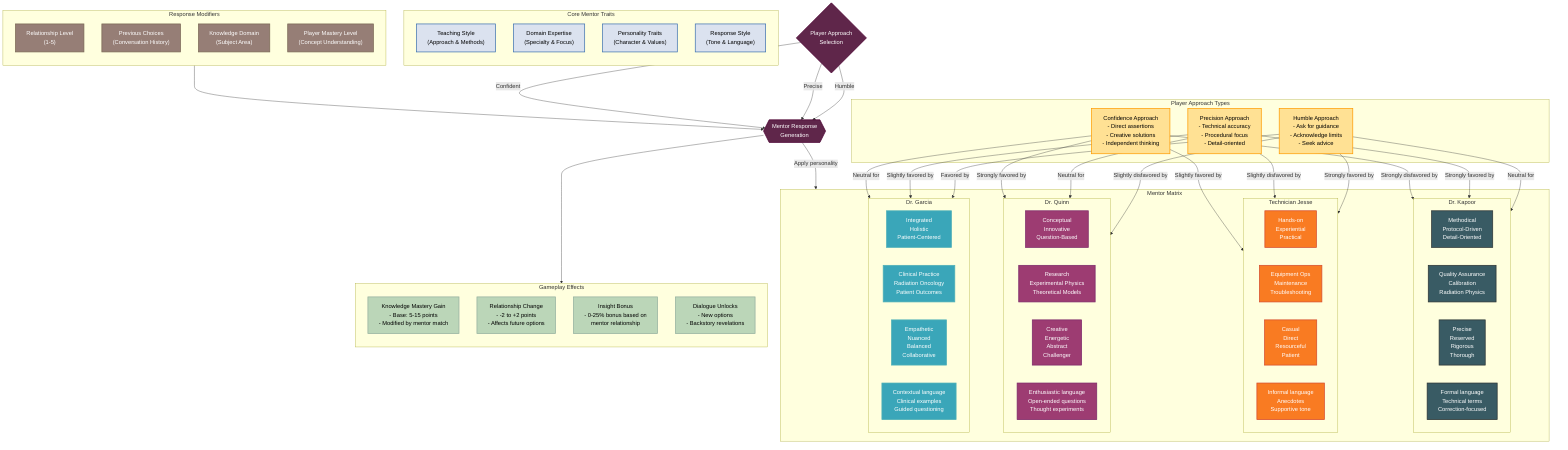 flowchart TD
    %% Mentor Personality Matrix

    subgraph coreTraits["Core Mentor Traits"]
        direction TB
        TeachingStyle["Teaching Style\n(Approach & Methods)"]
        Expertise["Domain Expertise\n(Specialty & Focus)"]
        Personality["Personality Traits\n(Character & Values)"]
        ResponseStyle["Response Style\n(Tone & Language)"]
    end
    
    subgraph mentorMatrix["Mentor Matrix"]
        direction LR
        subgraph kapoor["Dr. Kapoor"]
            KTeaching["Methodical\nProtocol-Driven\nDetail-Oriented"]
            KExpertise["Quality Assurance\nCalibration\nRadiation Physics"]
            KPersonality["Precise\nReserved\nRigorous\nThorough"]
            KResponse["Formal language\nTechnical terms\nCorrection-focused"]
        end
        
        subgraph jesse["Technician Jesse"]
            JTeaching["Hands-on\nExperiential\nPractical"]
            JExpertise["Equipment Ops\nMaintenance\nTroubleshooting"]
            JPersonality["Casual\nDirect\nResourceful\nPatient"]
            JResponse["Informal language\nAnecdotes\nSupportive tone"]
        end
        
        subgraph quinn["Dr. Quinn"]
            QTeaching["Conceptual\nInnovative\nQuestion-Based"]
            QExpertise["Research\nExperimental Physics\nTheoretical Models"]
            QPersonality["Creative\nEnergetic\nAbstract\nChallenger"]
            QResponse["Enthusiastic language\nOpen-ended questions\nThought experiments"]
        end
        
        subgraph garcia["Dr. Garcia"]
            GTeaching["Integrated\nHolistic\nPatient-Centered"]
            GExpertise["Clinical Practice\nRadiation Oncology\nPatient Outcomes"]
            GPersonality["Empathetic\nNuanced\nBalanced\nCollaborative"]
            GResponse["Contextual language\nClinical examples\nGuided questioning"]
        end
    end
    
    subgraph playerApproaches["Player Approach Types"]
        direction TB
        Humble["Humble Approach\n- Ask for guidance\n- Acknowledge limits\n- Seek advice"]
        Precise["Precision Approach\n- Technical accuracy\n- Procedural focus\n- Detail-oriented"]
        Confident["Confidence Approach\n- Direct assertions\n- Creative solutions\n- Independent thinking"]
    end
    
    subgraph responseModifiers["Response Modifiers"]
        direction TB
        RelationshipLevel["Relationship Level\n(1-5)"]
        PreviousChoices["Previous Choices\n(Conversation History)"]
        KnowledgeDomain["Knowledge Domain\n(Subject Area)"]
        PlayerMastery["Player Mastery Level\n(Concept Understanding)"]
    end
    
    subgraph gameplayEffects["Gameplay Effects"]
        direction TB
        MasteryGain["Knowledge Mastery Gain\n- Base: 5-15 points\n- Modified by mentor match"]
        RelationshipChange["Relationship Change\n- -2 to +2 points\n- Affects future options"]
        InsightBonus["Insight Bonus\n- 0-25% bonus based on\nmentor relationship"]
        DialogueUnlocks["Dialogue Unlocks\n- New options\n- Backstory revelations"]
    end
    
    %% Connections between player approach and mentor preference
    PlayerApproach{"Player Approach\nSelection"}
    
    PlayerApproach -->|"Humble"| MentorResponse
    PlayerApproach -->|"Precise"| MentorResponse
    PlayerApproach -->|"Confident"| MentorResponse
    
    MentorResponse{{"Mentor Response\nGeneration"}}
    
    %% Mentor preferences for approaches
    Humble --> |"Strongly favored by"| jesse
    Humble --> |"Favored by"| garcia
    Humble --> |"Neutral for"| kapoor
    Humble --> |"Slightly disfavored by"| quinn
    
    Precise --> |"Strongly favored by"| kapoor
    Precise --> |"Slightly favored by"| garcia
    Precise --> |"Neutral for"| quinn
    Precise --> |"Slightly disfavored by"| jesse
    
    Confident --> |"Strongly favored by"| quinn
    Confident --> |"Slightly favored by"| jesse
    Confident --> |"Neutral for"| garcia
    Confident --> |"Strongly disfavored by"| kapoor
    
    %% Response generation system
    MentorResponse --> |"Apply personality"| mentorMatrix
    responseModifiers --> MentorResponse
    
    %% Gameplay effects
    MentorResponse --> gameplayEffects
    
    %% Style
    classDef trait fill:#dbe2ef,stroke:#3f72af,color:black,stroke-width:2px
    classDef kapoorClass fill:#395B64,stroke:#2C3333,color:white,stroke-width:2px
    classDef jesseClass fill:#F97B22,stroke:#D44C2E,color:white,stroke-width:2px
    classDef quinnClass fill:#9D3C72,stroke:#7B2869,color:white,stroke-width:2px
    classDef garciaClass fill:#3AA6B9,stroke:#4FB0B7,color:white,stroke-width:2px
    classDef approach fill:#FFE194,stroke:#FF9B00,color:black,stroke-width:2px
    classDef modifier fill:#967E76,stroke:#7A6855,color:white,stroke-width:2px
    classDef effect fill:#BBD6B8,stroke:#94AF9F,color:black,stroke-width:2px
    classDef processor fill:#5F264A,stroke:#4C0033,color:white,stroke-width:2px,style:dashed
    
    class TeachingStyle,Expertise,Personality,ResponseStyle trait
    
    class KTeaching,KExpertise,KPersonality,KResponse kapoorClass
    class JTeaching,JExpertise,JPersonality,JResponse jesseClass
    class QTeaching,QExpertise,QPersonality,QResponse quinnClass
    class GTeaching,GExpertise,GPersonality,GResponse garciaClass
    
    class Humble,Precise,Confident approach
    class RelationshipLevel,PreviousChoices,KnowledgeDomain,PlayerMastery modifier
    class MasteryGain,RelationshipChange,InsightBonus,DialogueUnlocks effect
    class PlayerApproach,MentorResponse processor